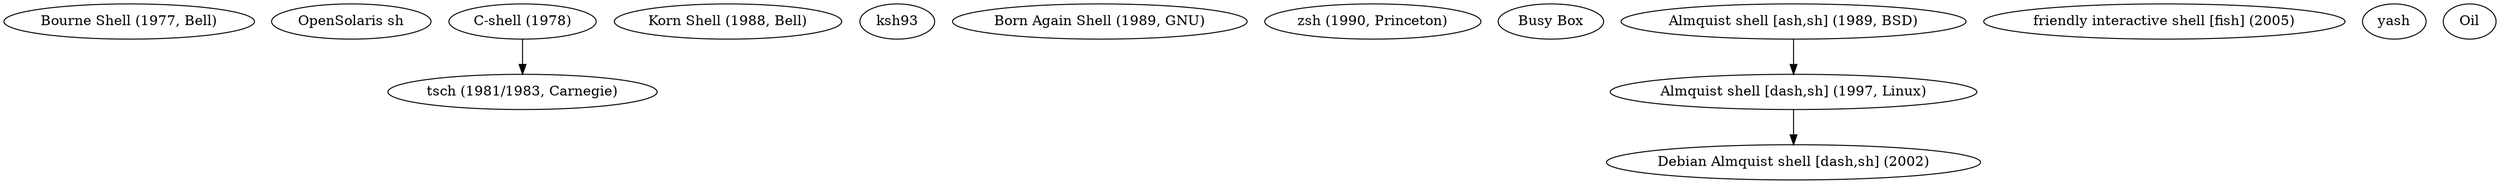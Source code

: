 digraph unix_shell_lineages {

  sh [label="Bourne Shell (1977, Bell)"];

  heirloom_sh[label="OpenSolaris sh"];

  csh [label="C-shell (1978)"];
  tcsh [label="tsch (1981/1983, Carnegie)"]
  csh -> tcsh

  ksh88 [label="Korn Shell (1988, Bell)"];
  ksh93 [label="ksh93"];

  bash [label="Born Again Shell (1989, GNU)"];

  zsh [label="zsh (1990, Princeton)"];
  bb [label="Busy Box"];

  ash [label="Almquist shell [ash,sh] (1989, BSD)"];
  ash_97 [label="Almquist shell [dash,sh] (1997, Linux)"];
  dash [label="Debian Almquist shell [dash,sh] (2002)"];

  ash -> ash_97
  ash_97 -> dash

  fish [label="friendly interactive shell [fish] (2005)"];
  yash [label="yash"];
  oil [label="Oil"];
}
